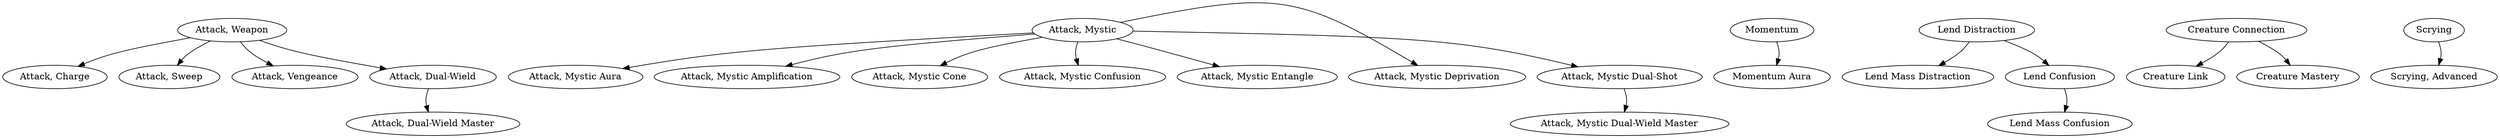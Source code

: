 digraph {concentrate=true; splines=curved; compound=true;

/* Linked */
	"Attack, Charge";
	"Attack, Weapon" -> "Attack, Charge";
	"Attack, Sweep";
	"Attack, Weapon" -> "Attack, Sweep";
	"Attack, Vengeance";
	"Attack, Weapon" -> "Attack, Vengeance";
	"Attack, Dual-Wield";
	"Attack, Weapon" -> "Attack, Dual-Wield";
	"Attack, Dual-Wield Master";
	"Attack, Dual-Wield" -> "Attack, Dual-Wield Master";
	"Attack, Mystic Aura";
	"Attack, Mystic" -> "Attack, Mystic Aura";
	"Attack, Mystic Amplification";
	"Attack, Mystic" -> "Attack, Mystic Amplification";
	"Attack, Mystic Cone";
	"Attack, Mystic" -> "Attack, Mystic Cone";
	"Attack, Mystic Confusion";
	"Attack, Mystic" -> "Attack, Mystic Confusion";
	"Attack, Mystic Entangle";
	"Attack, Mystic" -> "Attack, Mystic Entangle";
	"Attack, Mystic Deprivation";
	"Attack, Mystic" -> "Attack, Mystic Deprivation";
	"Attack, Mystic Dual-Shot";
	"Attack, Mystic" -> "Attack, Mystic Dual-Shot";
	"Attack, Mystic Dual-Wield Master";
	"Attack, Mystic Dual-Shot" -> "Attack, Mystic Dual-Wield Master";
	"Momentum Aura";
	"Momentum" -> "Momentum Aura";
	"Lend Mass Distraction";
	"Lend Distraction" -> "Lend Mass Distraction";
	"Lend Confusion";
	"Lend Distraction" -> "Lend Confusion";
	"Lend Mass Confusion";
	"Lend Confusion" -> "Lend Mass Confusion";
	"Creature Link";
	"Creature Connection" -> "Creature Link";
	"Creature Mastery";
	"Creature Connection" -> "Creature Mastery";
	"Scrying, Advanced";
	"Scrying" -> "Scrying, Advanced"
}